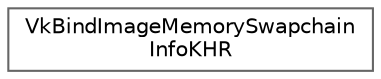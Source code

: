 digraph "类继承关系图"
{
 // LATEX_PDF_SIZE
  bgcolor="transparent";
  edge [fontname=Helvetica,fontsize=10,labelfontname=Helvetica,labelfontsize=10];
  node [fontname=Helvetica,fontsize=10,shape=box,height=0.2,width=0.4];
  rankdir="LR";
  Node0 [id="Node000000",label="VkBindImageMemorySwapchain\lInfoKHR",height=0.2,width=0.4,color="grey40", fillcolor="white", style="filled",URL="$struct_vk_bind_image_memory_swapchain_info_k_h_r.html",tooltip=" "];
}
